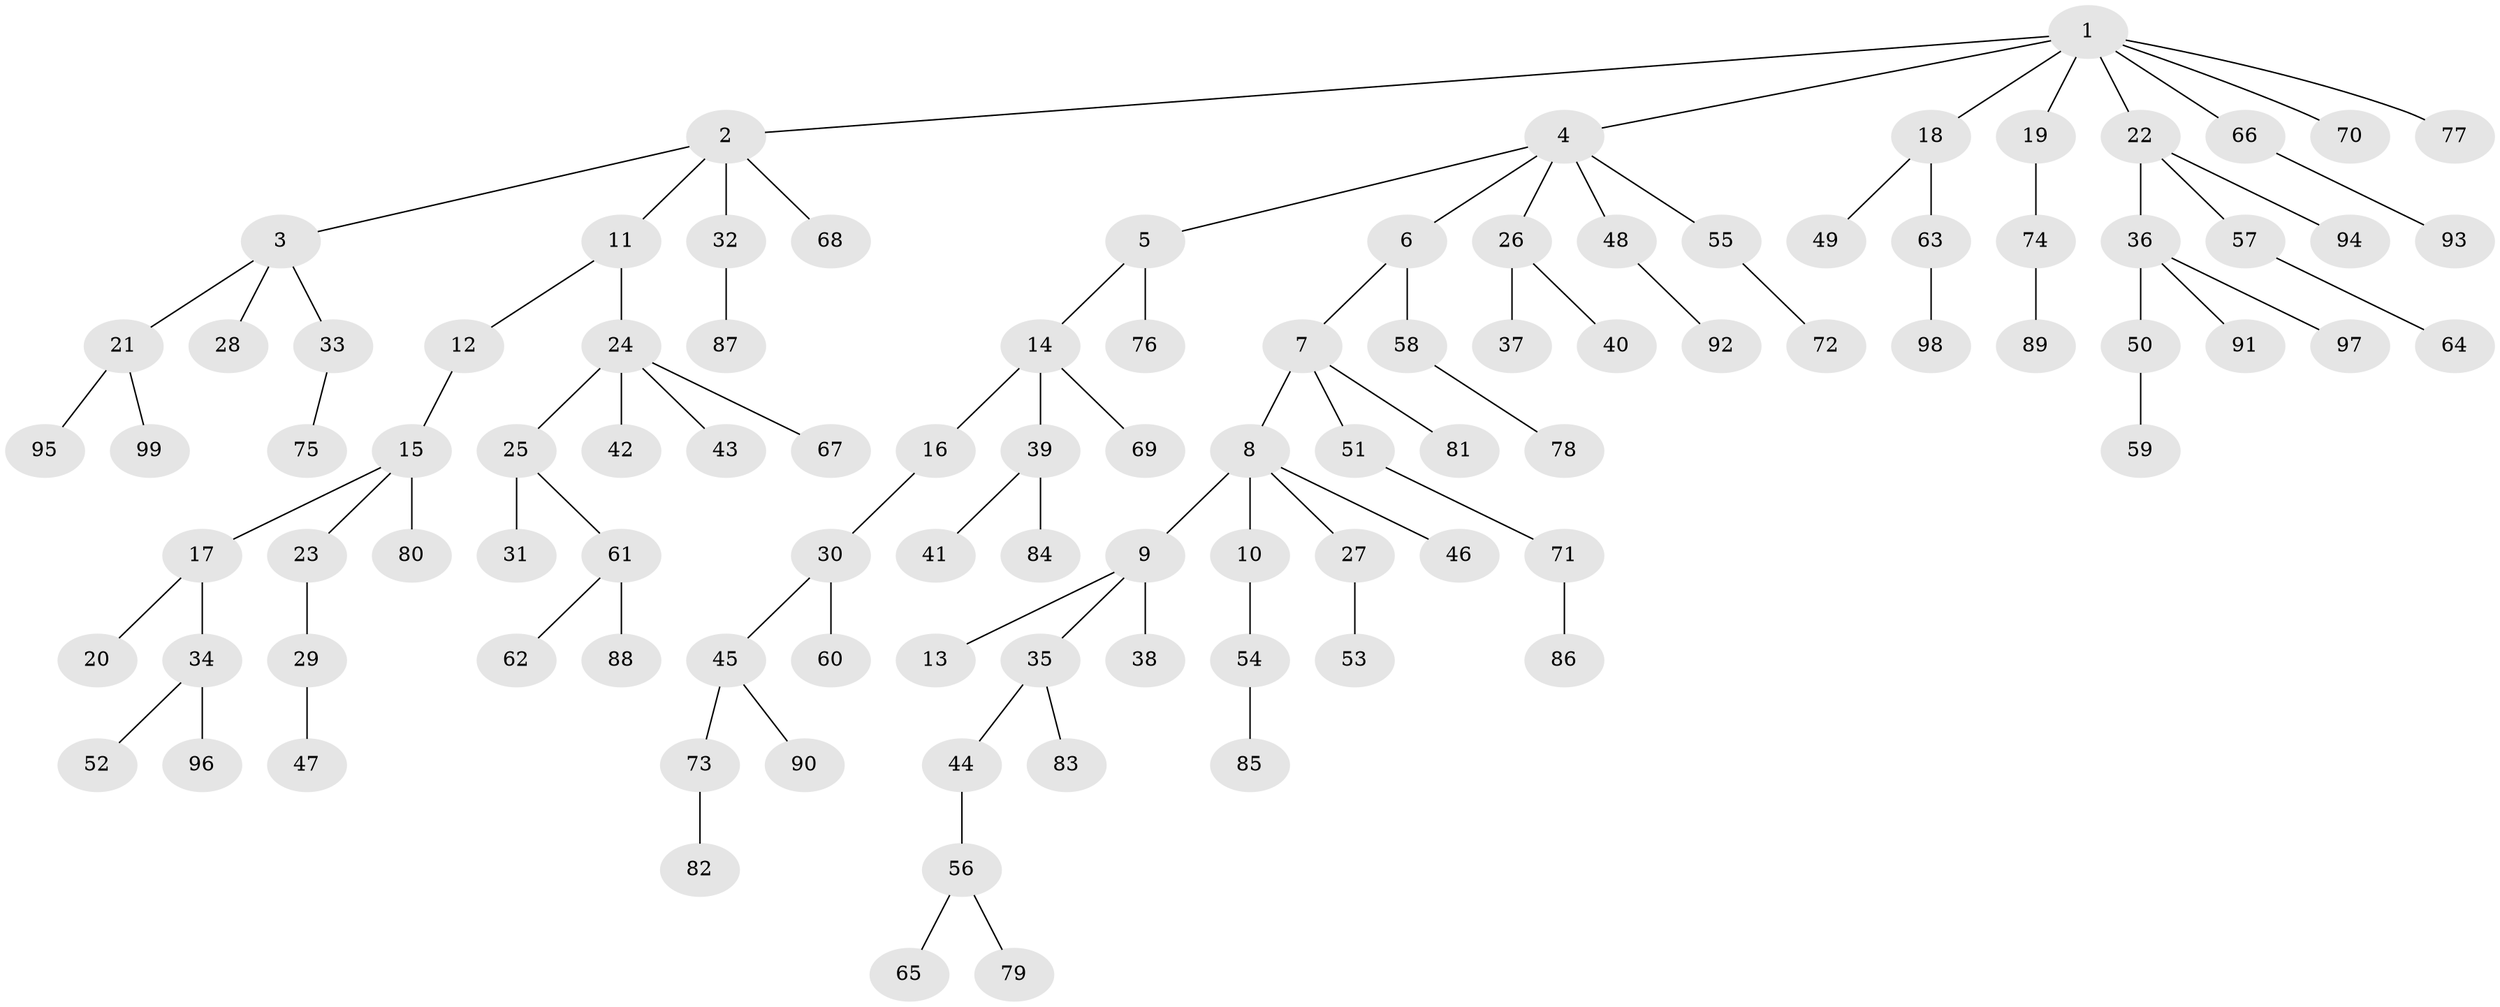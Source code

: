 // Generated by graph-tools (version 1.1) at 2025/11/02/27/25 16:11:25]
// undirected, 99 vertices, 98 edges
graph export_dot {
graph [start="1"]
  node [color=gray90,style=filled];
  1;
  2;
  3;
  4;
  5;
  6;
  7;
  8;
  9;
  10;
  11;
  12;
  13;
  14;
  15;
  16;
  17;
  18;
  19;
  20;
  21;
  22;
  23;
  24;
  25;
  26;
  27;
  28;
  29;
  30;
  31;
  32;
  33;
  34;
  35;
  36;
  37;
  38;
  39;
  40;
  41;
  42;
  43;
  44;
  45;
  46;
  47;
  48;
  49;
  50;
  51;
  52;
  53;
  54;
  55;
  56;
  57;
  58;
  59;
  60;
  61;
  62;
  63;
  64;
  65;
  66;
  67;
  68;
  69;
  70;
  71;
  72;
  73;
  74;
  75;
  76;
  77;
  78;
  79;
  80;
  81;
  82;
  83;
  84;
  85;
  86;
  87;
  88;
  89;
  90;
  91;
  92;
  93;
  94;
  95;
  96;
  97;
  98;
  99;
  1 -- 2;
  1 -- 4;
  1 -- 18;
  1 -- 19;
  1 -- 22;
  1 -- 66;
  1 -- 70;
  1 -- 77;
  2 -- 3;
  2 -- 11;
  2 -- 32;
  2 -- 68;
  3 -- 21;
  3 -- 28;
  3 -- 33;
  4 -- 5;
  4 -- 6;
  4 -- 26;
  4 -- 48;
  4 -- 55;
  5 -- 14;
  5 -- 76;
  6 -- 7;
  6 -- 58;
  7 -- 8;
  7 -- 51;
  7 -- 81;
  8 -- 9;
  8 -- 10;
  8 -- 27;
  8 -- 46;
  9 -- 13;
  9 -- 35;
  9 -- 38;
  10 -- 54;
  11 -- 12;
  11 -- 24;
  12 -- 15;
  14 -- 16;
  14 -- 39;
  14 -- 69;
  15 -- 17;
  15 -- 23;
  15 -- 80;
  16 -- 30;
  17 -- 20;
  17 -- 34;
  18 -- 49;
  18 -- 63;
  19 -- 74;
  21 -- 95;
  21 -- 99;
  22 -- 36;
  22 -- 57;
  22 -- 94;
  23 -- 29;
  24 -- 25;
  24 -- 42;
  24 -- 43;
  24 -- 67;
  25 -- 31;
  25 -- 61;
  26 -- 37;
  26 -- 40;
  27 -- 53;
  29 -- 47;
  30 -- 45;
  30 -- 60;
  32 -- 87;
  33 -- 75;
  34 -- 52;
  34 -- 96;
  35 -- 44;
  35 -- 83;
  36 -- 50;
  36 -- 91;
  36 -- 97;
  39 -- 41;
  39 -- 84;
  44 -- 56;
  45 -- 73;
  45 -- 90;
  48 -- 92;
  50 -- 59;
  51 -- 71;
  54 -- 85;
  55 -- 72;
  56 -- 65;
  56 -- 79;
  57 -- 64;
  58 -- 78;
  61 -- 62;
  61 -- 88;
  63 -- 98;
  66 -- 93;
  71 -- 86;
  73 -- 82;
  74 -- 89;
}
